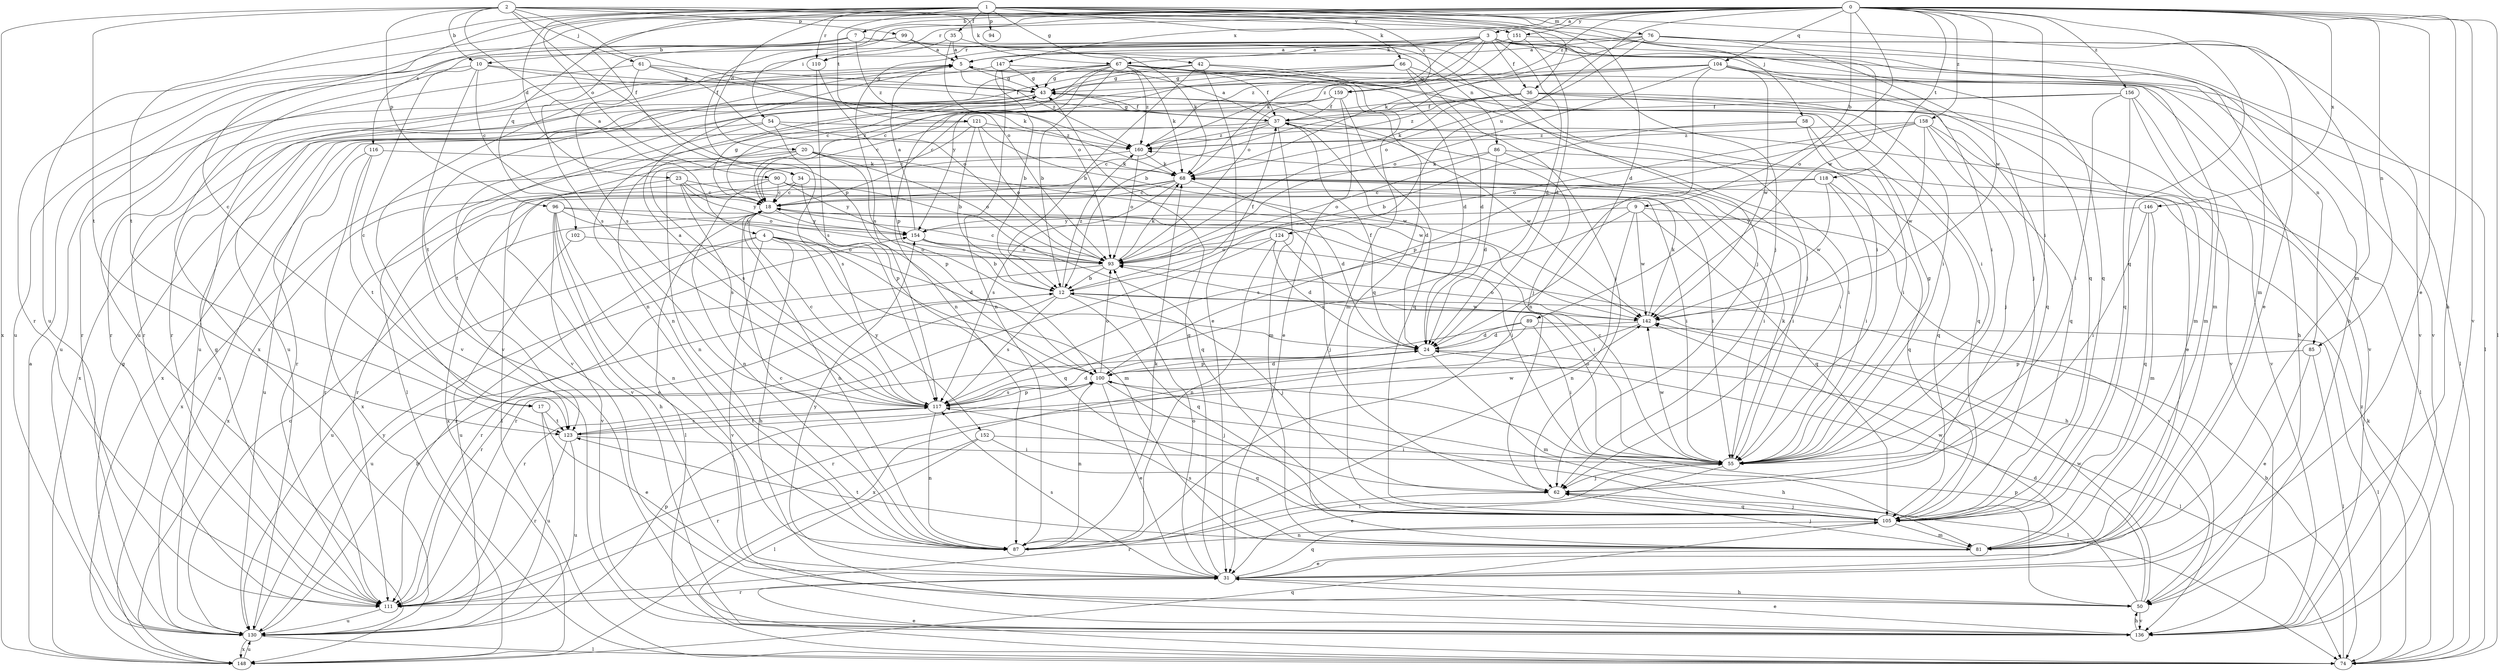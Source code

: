 strict digraph  {
0;
1;
2;
3;
4;
5;
7;
9;
10;
12;
17;
18;
20;
23;
24;
31;
34;
35;
36;
37;
42;
43;
50;
54;
55;
58;
61;
62;
66;
67;
68;
74;
76;
81;
85;
86;
87;
89;
90;
93;
94;
96;
99;
100;
102;
104;
105;
110;
111;
116;
117;
118;
121;
123;
124;
130;
136;
142;
146;
147;
148;
151;
152;
154;
156;
158;
159;
160;
0 -> 3  [label=a];
0 -> 7  [label=b];
0 -> 9  [label=b];
0 -> 31  [label=e];
0 -> 34  [label=f];
0 -> 50  [label=h];
0 -> 54  [label=i];
0 -> 55  [label=i];
0 -> 74  [label=l];
0 -> 85  [label=n];
0 -> 89  [label=o];
0 -> 102  [label=q];
0 -> 104  [label=q];
0 -> 105  [label=q];
0 -> 110  [label=r];
0 -> 116  [label=s];
0 -> 118  [label=t];
0 -> 124  [label=u];
0 -> 130  [label=u];
0 -> 136  [label=v];
0 -> 142  [label=w];
0 -> 146  [label=x];
0 -> 147  [label=x];
0 -> 151  [label=y];
0 -> 156  [label=z];
0 -> 158  [label=z];
0 -> 159  [label=z];
1 -> 17  [label=c];
1 -> 20  [label=d];
1 -> 23  [label=d];
1 -> 24  [label=d];
1 -> 34  [label=f];
1 -> 35  [label=f];
1 -> 36  [label=f];
1 -> 42  [label=g];
1 -> 58  [label=j];
1 -> 66  [label=k];
1 -> 76  [label=m];
1 -> 81  [label=m];
1 -> 90  [label=o];
1 -> 94  [label=p];
1 -> 110  [label=r];
1 -> 121  [label=t];
1 -> 123  [label=t];
1 -> 159  [label=z];
2 -> 4  [label=a];
2 -> 10  [label=b];
2 -> 61  [label=j];
2 -> 62  [label=j];
2 -> 67  [label=k];
2 -> 93  [label=o];
2 -> 96  [label=p];
2 -> 99  [label=p];
2 -> 100  [label=p];
2 -> 123  [label=t];
2 -> 142  [label=w];
2 -> 148  [label=x];
2 -> 151  [label=y];
3 -> 5  [label=a];
3 -> 24  [label=d];
3 -> 36  [label=f];
3 -> 50  [label=h];
3 -> 55  [label=i];
3 -> 67  [label=k];
3 -> 68  [label=k];
3 -> 85  [label=n];
3 -> 93  [label=o];
3 -> 105  [label=q];
3 -> 110  [label=r];
3 -> 117  [label=s];
3 -> 160  [label=z];
4 -> 24  [label=d];
4 -> 50  [label=h];
4 -> 93  [label=o];
4 -> 105  [label=q];
4 -> 111  [label=r];
4 -> 130  [label=u];
4 -> 136  [label=v];
4 -> 152  [label=y];
5 -> 43  [label=g];
5 -> 105  [label=q];
5 -> 111  [label=r];
5 -> 123  [label=t];
5 -> 160  [label=z];
7 -> 10  [label=b];
7 -> 86  [label=n];
7 -> 111  [label=r];
7 -> 130  [label=u];
7 -> 136  [label=v];
7 -> 160  [label=z];
9 -> 87  [label=n];
9 -> 105  [label=q];
9 -> 117  [label=s];
9 -> 136  [label=v];
9 -> 142  [label=w];
9 -> 154  [label=y];
10 -> 17  [label=c];
10 -> 18  [label=c];
10 -> 37  [label=f];
10 -> 43  [label=g];
10 -> 130  [label=u];
10 -> 136  [label=v];
12 -> 37  [label=f];
12 -> 62  [label=j];
12 -> 105  [label=q];
12 -> 111  [label=r];
12 -> 117  [label=s];
12 -> 130  [label=u];
12 -> 142  [label=w];
12 -> 160  [label=z];
17 -> 31  [label=e];
17 -> 123  [label=t];
17 -> 130  [label=u];
18 -> 43  [label=g];
18 -> 62  [label=j];
18 -> 74  [label=l];
18 -> 87  [label=n];
18 -> 154  [label=y];
20 -> 68  [label=k];
20 -> 93  [label=o];
20 -> 100  [label=p];
20 -> 117  [label=s];
20 -> 136  [label=v];
20 -> 142  [label=w];
20 -> 148  [label=x];
23 -> 18  [label=c];
23 -> 55  [label=i];
23 -> 74  [label=l];
23 -> 93  [label=o];
23 -> 117  [label=s];
23 -> 154  [label=y];
24 -> 37  [label=f];
24 -> 74  [label=l];
24 -> 81  [label=m];
24 -> 100  [label=p];
31 -> 43  [label=g];
31 -> 50  [label=h];
31 -> 93  [label=o];
31 -> 105  [label=q];
31 -> 111  [label=r];
31 -> 117  [label=s];
31 -> 154  [label=y];
34 -> 18  [label=c];
34 -> 55  [label=i];
34 -> 100  [label=p];
34 -> 111  [label=r];
35 -> 5  [label=a];
35 -> 68  [label=k];
35 -> 93  [label=o];
35 -> 117  [label=s];
36 -> 18  [label=c];
36 -> 37  [label=f];
36 -> 68  [label=k];
36 -> 81  [label=m];
36 -> 105  [label=q];
36 -> 136  [label=v];
36 -> 160  [label=z];
37 -> 5  [label=a];
37 -> 18  [label=c];
37 -> 24  [label=d];
37 -> 43  [label=g];
37 -> 74  [label=l];
37 -> 81  [label=m];
37 -> 130  [label=u];
37 -> 142  [label=w];
37 -> 160  [label=z];
42 -> 12  [label=b];
42 -> 31  [label=e];
42 -> 43  [label=g];
42 -> 62  [label=j];
42 -> 81  [label=m];
42 -> 111  [label=r];
43 -> 37  [label=f];
43 -> 62  [label=j];
43 -> 136  [label=v];
43 -> 148  [label=x];
50 -> 24  [label=d];
50 -> 100  [label=p];
50 -> 136  [label=v];
50 -> 142  [label=w];
54 -> 55  [label=i];
54 -> 111  [label=r];
54 -> 117  [label=s];
54 -> 123  [label=t];
54 -> 160  [label=z];
55 -> 18  [label=c];
55 -> 31  [label=e];
55 -> 43  [label=g];
55 -> 62  [label=j];
55 -> 68  [label=k];
55 -> 93  [label=o];
55 -> 142  [label=w];
58 -> 12  [label=b];
58 -> 55  [label=i];
58 -> 105  [label=q];
58 -> 160  [label=z];
61 -> 43  [label=g];
61 -> 68  [label=k];
61 -> 93  [label=o];
61 -> 111  [label=r];
61 -> 136  [label=v];
62 -> 105  [label=q];
62 -> 111  [label=r];
66 -> 18  [label=c];
66 -> 24  [label=d];
66 -> 43  [label=g];
66 -> 55  [label=i];
66 -> 62  [label=j];
66 -> 87  [label=n];
67 -> 12  [label=b];
67 -> 24  [label=d];
67 -> 37  [label=f];
67 -> 43  [label=g];
67 -> 55  [label=i];
67 -> 68  [label=k];
67 -> 74  [label=l];
67 -> 87  [label=n];
67 -> 111  [label=r];
67 -> 130  [label=u];
67 -> 154  [label=y];
67 -> 160  [label=z];
68 -> 18  [label=c];
68 -> 24  [label=d];
68 -> 55  [label=i];
68 -> 111  [label=r];
68 -> 117  [label=s];
68 -> 148  [label=x];
74 -> 12  [label=b];
74 -> 31  [label=e];
74 -> 68  [label=k];
74 -> 160  [label=z];
76 -> 5  [label=a];
76 -> 31  [label=e];
76 -> 68  [label=k];
76 -> 81  [label=m];
76 -> 93  [label=o];
76 -> 105  [label=q];
76 -> 136  [label=v];
76 -> 148  [label=x];
81 -> 31  [label=e];
81 -> 62  [label=j];
81 -> 117  [label=s];
81 -> 123  [label=t];
81 -> 142  [label=w];
85 -> 31  [label=e];
85 -> 74  [label=l];
85 -> 100  [label=p];
86 -> 24  [label=d];
86 -> 55  [label=i];
86 -> 68  [label=k];
86 -> 93  [label=o];
86 -> 105  [label=q];
87 -> 18  [label=c];
87 -> 55  [label=i];
87 -> 68  [label=k];
89 -> 24  [label=d];
89 -> 55  [label=i];
89 -> 74  [label=l];
89 -> 111  [label=r];
89 -> 148  [label=x];
90 -> 18  [label=c];
90 -> 55  [label=i];
90 -> 87  [label=n];
90 -> 105  [label=q];
90 -> 148  [label=x];
90 -> 154  [label=y];
93 -> 12  [label=b];
93 -> 18  [label=c];
93 -> 68  [label=k];
93 -> 111  [label=r];
96 -> 31  [label=e];
96 -> 50  [label=h];
96 -> 55  [label=i];
96 -> 81  [label=m];
96 -> 87  [label=n];
96 -> 136  [label=v];
96 -> 154  [label=y];
99 -> 5  [label=a];
99 -> 55  [label=i];
99 -> 62  [label=j];
99 -> 117  [label=s];
99 -> 130  [label=u];
100 -> 24  [label=d];
100 -> 31  [label=e];
100 -> 50  [label=h];
100 -> 62  [label=j];
100 -> 87  [label=n];
100 -> 93  [label=o];
100 -> 117  [label=s];
102 -> 93  [label=o];
102 -> 130  [label=u];
104 -> 12  [label=b];
104 -> 18  [label=c];
104 -> 43  [label=g];
104 -> 50  [label=h];
104 -> 62  [label=j];
104 -> 81  [label=m];
104 -> 87  [label=n];
104 -> 93  [label=o];
104 -> 142  [label=w];
105 -> 62  [label=j];
105 -> 81  [label=m];
105 -> 87  [label=n];
110 -> 100  [label=p];
110 -> 117  [label=s];
111 -> 43  [label=g];
111 -> 130  [label=u];
116 -> 68  [label=k];
116 -> 123  [label=t];
116 -> 130  [label=u];
116 -> 148  [label=x];
117 -> 5  [label=a];
117 -> 18  [label=c];
117 -> 24  [label=d];
117 -> 74  [label=l];
117 -> 87  [label=n];
117 -> 100  [label=p];
117 -> 123  [label=t];
118 -> 18  [label=c];
118 -> 55  [label=i];
118 -> 105  [label=q];
118 -> 117  [label=s];
118 -> 142  [label=w];
121 -> 12  [label=b];
121 -> 18  [label=c];
121 -> 74  [label=l];
121 -> 93  [label=o];
121 -> 142  [label=w];
121 -> 160  [label=z];
123 -> 55  [label=i];
123 -> 111  [label=r];
123 -> 117  [label=s];
123 -> 130  [label=u];
123 -> 142  [label=w];
124 -> 24  [label=d];
124 -> 55  [label=i];
124 -> 87  [label=n];
124 -> 93  [label=o];
124 -> 111  [label=r];
130 -> 12  [label=b];
130 -> 18  [label=c];
130 -> 43  [label=g];
130 -> 74  [label=l];
130 -> 100  [label=p];
130 -> 148  [label=x];
130 -> 154  [label=y];
136 -> 31  [label=e];
136 -> 50  [label=h];
142 -> 24  [label=d];
142 -> 68  [label=k];
142 -> 93  [label=o];
142 -> 111  [label=r];
146 -> 55  [label=i];
146 -> 81  [label=m];
146 -> 105  [label=q];
146 -> 154  [label=y];
147 -> 12  [label=b];
147 -> 43  [label=g];
147 -> 87  [label=n];
147 -> 130  [label=u];
147 -> 136  [label=v];
148 -> 5  [label=a];
148 -> 105  [label=q];
148 -> 130  [label=u];
151 -> 5  [label=a];
151 -> 24  [label=d];
151 -> 74  [label=l];
151 -> 160  [label=z];
152 -> 55  [label=i];
152 -> 74  [label=l];
152 -> 105  [label=q];
152 -> 111  [label=r];
154 -> 5  [label=a];
154 -> 12  [label=b];
154 -> 50  [label=h];
154 -> 93  [label=o];
156 -> 18  [label=c];
156 -> 37  [label=f];
156 -> 55  [label=i];
156 -> 81  [label=m];
156 -> 105  [label=q];
156 -> 136  [label=v];
158 -> 31  [label=e];
158 -> 62  [label=j];
158 -> 93  [label=o];
158 -> 100  [label=p];
158 -> 105  [label=q];
158 -> 142  [label=w];
158 -> 160  [label=z];
159 -> 31  [label=e];
159 -> 37  [label=f];
159 -> 87  [label=n];
159 -> 105  [label=q];
159 -> 148  [label=x];
160 -> 68  [label=k];
160 -> 87  [label=n];
160 -> 93  [label=o];
}
